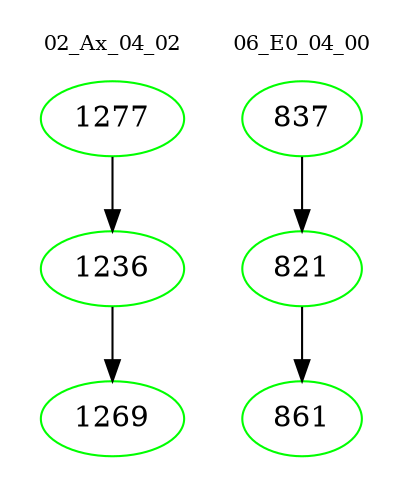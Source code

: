 digraph{
subgraph cluster_0 {
color = white
label = "02_Ax_04_02";
fontsize=10;
T0_1277 [label="1277", color="green"]
T0_1277 -> T0_1236 [color="black"]
T0_1236 [label="1236", color="green"]
T0_1236 -> T0_1269 [color="black"]
T0_1269 [label="1269", color="green"]
}
subgraph cluster_1 {
color = white
label = "06_E0_04_00";
fontsize=10;
T1_837 [label="837", color="green"]
T1_837 -> T1_821 [color="black"]
T1_821 [label="821", color="green"]
T1_821 -> T1_861 [color="black"]
T1_861 [label="861", color="green"]
}
}
